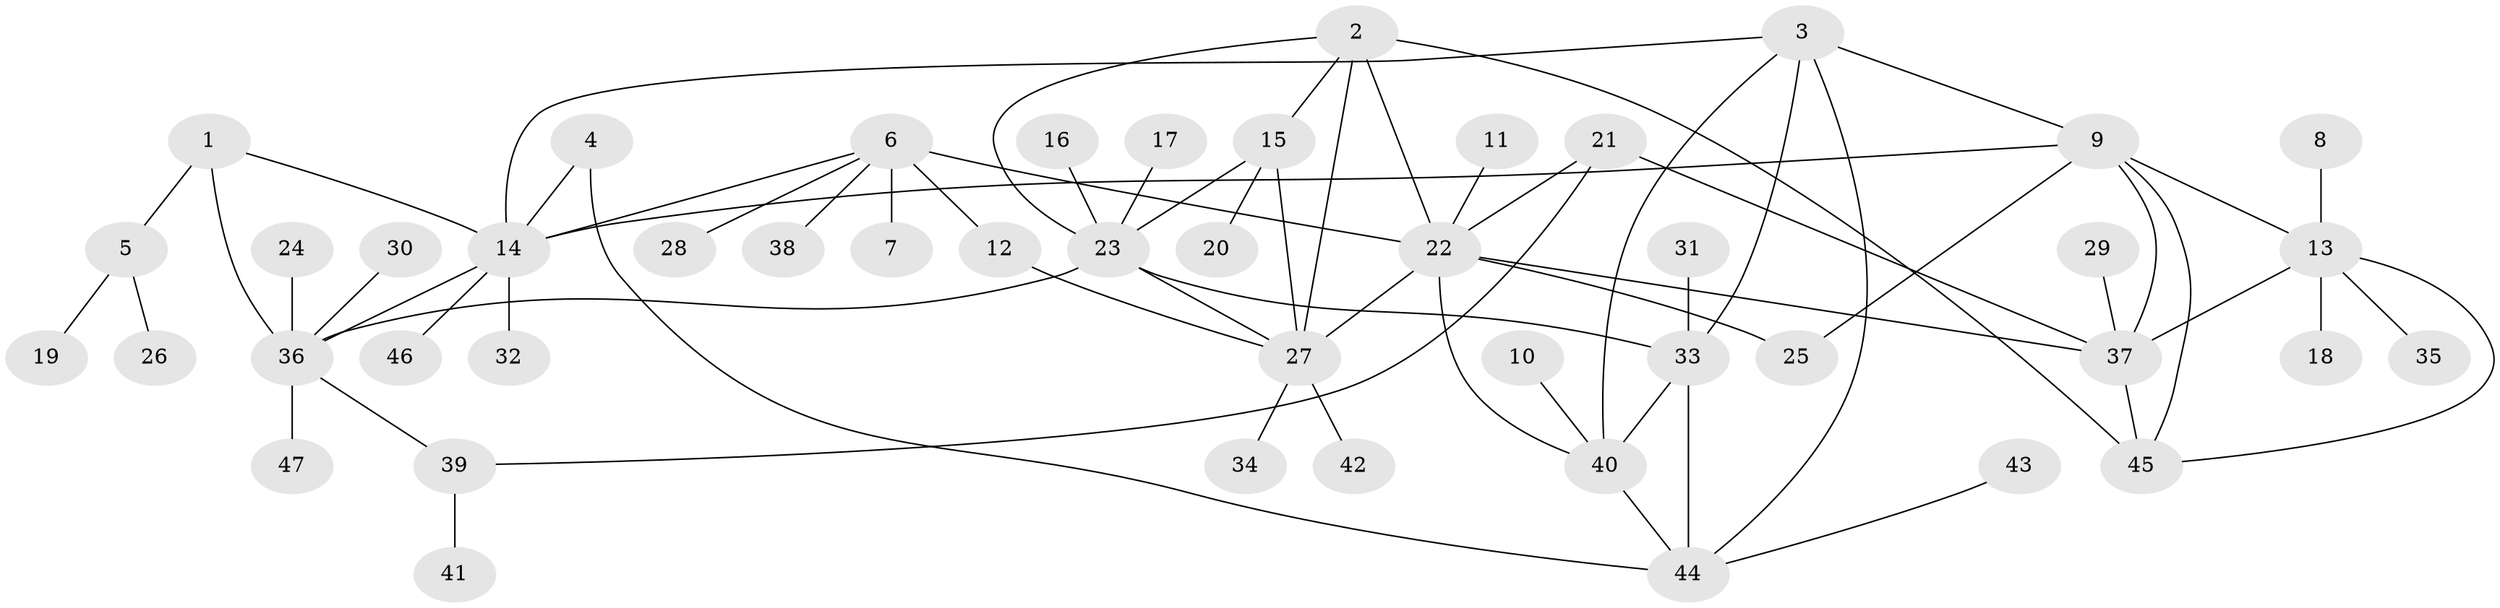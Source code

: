 // original degree distribution, {6: 0.05319148936170213, 7: 0.02127659574468085, 10: 0.02127659574468085, 11: 0.010638297872340425, 3: 0.06382978723404255, 4: 0.010638297872340425, 5: 0.0425531914893617, 8: 0.031914893617021274, 9: 0.02127659574468085, 1: 0.5851063829787234, 2: 0.13829787234042554}
// Generated by graph-tools (version 1.1) at 2025/02/03/09/25 03:02:36]
// undirected, 47 vertices, 68 edges
graph export_dot {
graph [start="1"]
  node [color=gray90,style=filled];
  1;
  2;
  3;
  4;
  5;
  6;
  7;
  8;
  9;
  10;
  11;
  12;
  13;
  14;
  15;
  16;
  17;
  18;
  19;
  20;
  21;
  22;
  23;
  24;
  25;
  26;
  27;
  28;
  29;
  30;
  31;
  32;
  33;
  34;
  35;
  36;
  37;
  38;
  39;
  40;
  41;
  42;
  43;
  44;
  45;
  46;
  47;
  1 -- 5 [weight=1.0];
  1 -- 14 [weight=2.0];
  1 -- 36 [weight=2.0];
  2 -- 15 [weight=1.0];
  2 -- 22 [weight=1.0];
  2 -- 23 [weight=1.0];
  2 -- 27 [weight=1.0];
  2 -- 45 [weight=1.0];
  3 -- 9 [weight=1.0];
  3 -- 14 [weight=1.0];
  3 -- 33 [weight=1.0];
  3 -- 40 [weight=1.0];
  3 -- 44 [weight=1.0];
  4 -- 14 [weight=1.0];
  4 -- 44 [weight=1.0];
  5 -- 19 [weight=1.0];
  5 -- 26 [weight=1.0];
  6 -- 7 [weight=1.0];
  6 -- 12 [weight=1.0];
  6 -- 14 [weight=1.0];
  6 -- 22 [weight=3.0];
  6 -- 28 [weight=1.0];
  6 -- 38 [weight=1.0];
  8 -- 13 [weight=1.0];
  9 -- 13 [weight=1.0];
  9 -- 14 [weight=1.0];
  9 -- 25 [weight=1.0];
  9 -- 37 [weight=1.0];
  9 -- 45 [weight=1.0];
  10 -- 40 [weight=1.0];
  11 -- 22 [weight=1.0];
  12 -- 27 [weight=1.0];
  13 -- 18 [weight=1.0];
  13 -- 35 [weight=1.0];
  13 -- 37 [weight=1.0];
  13 -- 45 [weight=1.0];
  14 -- 32 [weight=1.0];
  14 -- 36 [weight=1.0];
  14 -- 46 [weight=1.0];
  15 -- 20 [weight=1.0];
  15 -- 23 [weight=1.0];
  15 -- 27 [weight=1.0];
  16 -- 23 [weight=1.0];
  17 -- 23 [weight=1.0];
  21 -- 22 [weight=1.0];
  21 -- 37 [weight=1.0];
  21 -- 39 [weight=1.0];
  22 -- 25 [weight=1.0];
  22 -- 27 [weight=1.0];
  22 -- 37 [weight=1.0];
  22 -- 40 [weight=1.0];
  23 -- 27 [weight=1.0];
  23 -- 33 [weight=1.0];
  23 -- 36 [weight=1.0];
  24 -- 36 [weight=1.0];
  27 -- 34 [weight=1.0];
  27 -- 42 [weight=1.0];
  29 -- 37 [weight=1.0];
  30 -- 36 [weight=1.0];
  31 -- 33 [weight=1.0];
  33 -- 40 [weight=1.0];
  33 -- 44 [weight=1.0];
  36 -- 39 [weight=1.0];
  36 -- 47 [weight=1.0];
  37 -- 45 [weight=1.0];
  39 -- 41 [weight=1.0];
  40 -- 44 [weight=1.0];
  43 -- 44 [weight=1.0];
}
